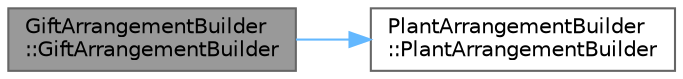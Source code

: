 digraph "GiftArrangementBuilder::GiftArrangementBuilder"
{
 // INTERACTIVE_SVG=YES
 // LATEX_PDF_SIZE
  bgcolor="transparent";
  edge [fontname=Helvetica,fontsize=10,labelfontname=Helvetica,labelfontsize=10];
  node [fontname=Helvetica,fontsize=10,shape=box,height=0.2,width=0.4];
  rankdir="LR";
  Node1 [id="Node000001",label="GiftArrangementBuilder\l::GiftArrangementBuilder",height=0.2,width=0.4,color="gray40", fillcolor="grey60", style="filled", fontcolor="black",tooltip="Default constructor."];
  Node1 -> Node2 [id="edge1_Node000001_Node000002",color="steelblue1",style="solid",tooltip=" "];
  Node2 [id="Node000002",label="PlantArrangementBuilder\l::PlantArrangementBuilder",height=0.2,width=0.4,color="grey40", fillcolor="white", style="filled",URL="$class_plant_arrangement_builder.html#a3774c22adda399ffa7dca7849cfa6417",tooltip="Default constructor."];
}
